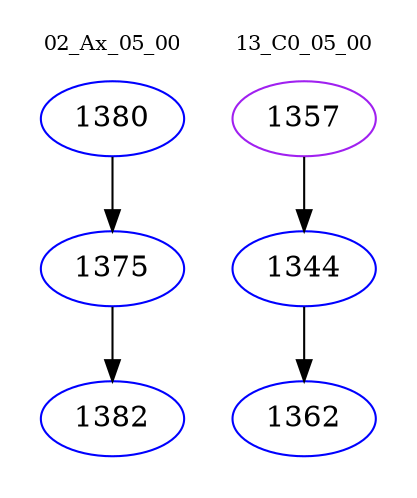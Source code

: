 digraph{
subgraph cluster_0 {
color = white
label = "02_Ax_05_00";
fontsize=10;
T0_1380 [label="1380", color="blue"]
T0_1380 -> T0_1375 [color="black"]
T0_1375 [label="1375", color="blue"]
T0_1375 -> T0_1382 [color="black"]
T0_1382 [label="1382", color="blue"]
}
subgraph cluster_1 {
color = white
label = "13_C0_05_00";
fontsize=10;
T1_1357 [label="1357", color="purple"]
T1_1357 -> T1_1344 [color="black"]
T1_1344 [label="1344", color="blue"]
T1_1344 -> T1_1362 [color="black"]
T1_1362 [label="1362", color="blue"]
}
}
